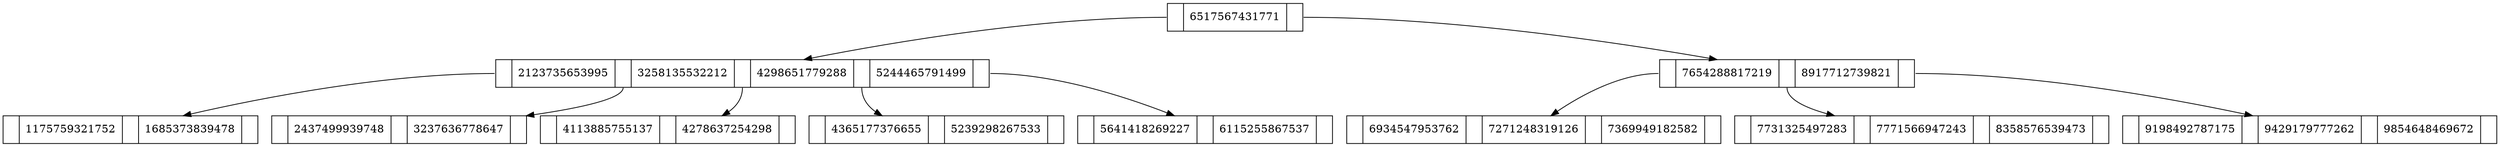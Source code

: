 digraph G{
 node[shape=record]
node0xc0001b89c0[label="<f0>|6517567431771|<f2>"]
node0xc0001b8de0[label="<f0>|2123735653995|<f2>|3258135532212|<f4>|4298651779288|<f6>|5244465791499|<f8>"]
node0xc0001b8ea0[label="<f0>|1175759321752|<f2>|1685373839478|<f4>"]
node0xc0001b8de0 : f0 -> node0xc0001b8ea0
node0xc0001b8f00[label="<f0>|2437499939748|<f2>|3237636778647|<f4>"]
node0xc0001b8de0 : f2 -> node0xc0001b8f00
node0xc0001b8d20[label="<f0>|4113885755137|<f2>|4278637254298|<f4>"]
node0xc0001b8de0 : f4 -> node0xc0001b8d20
node0xc0001b8f60[label="<f0>|4365177376655|<f2>|5239298267533|<f4>"]
node0xc0001b8de0 : f6 -> node0xc0001b8f60
node0xc0001b8fc0[label="<f0>|5641418269227|<f2>|6115255867537|<f4>"]
node0xc0001b8de0 : f8 -> node0xc0001b8fc0
node0xc0001b89c0 : f0 -> node0xc0001b8de0
node0xc0001b8e40[label="<f0>|7654288817219|<f2>|8917712739821|<f4>"]
node0xc0001b8ae0[label="<f0>|6934547953762|<f2>|7271248319126|<f4>|7369949182582|<f6>"]
node0xc0001b8e40 : f0 -> node0xc0001b8ae0
node0xc0001b8c60[label="<f0>|7731325497283|<f2>|7771566947243|<f4>|8358576539473|<f6>"]
node0xc0001b8e40 : f2 -> node0xc0001b8c60
node0xc0001b8cc0[label="<f0>|9198492787175|<f2>|9429179777262|<f4>|9854648469672|<f6>"]
node0xc0001b8e40 : f4 -> node0xc0001b8cc0
node0xc0001b89c0 : f2 -> node0xc0001b8e40
}